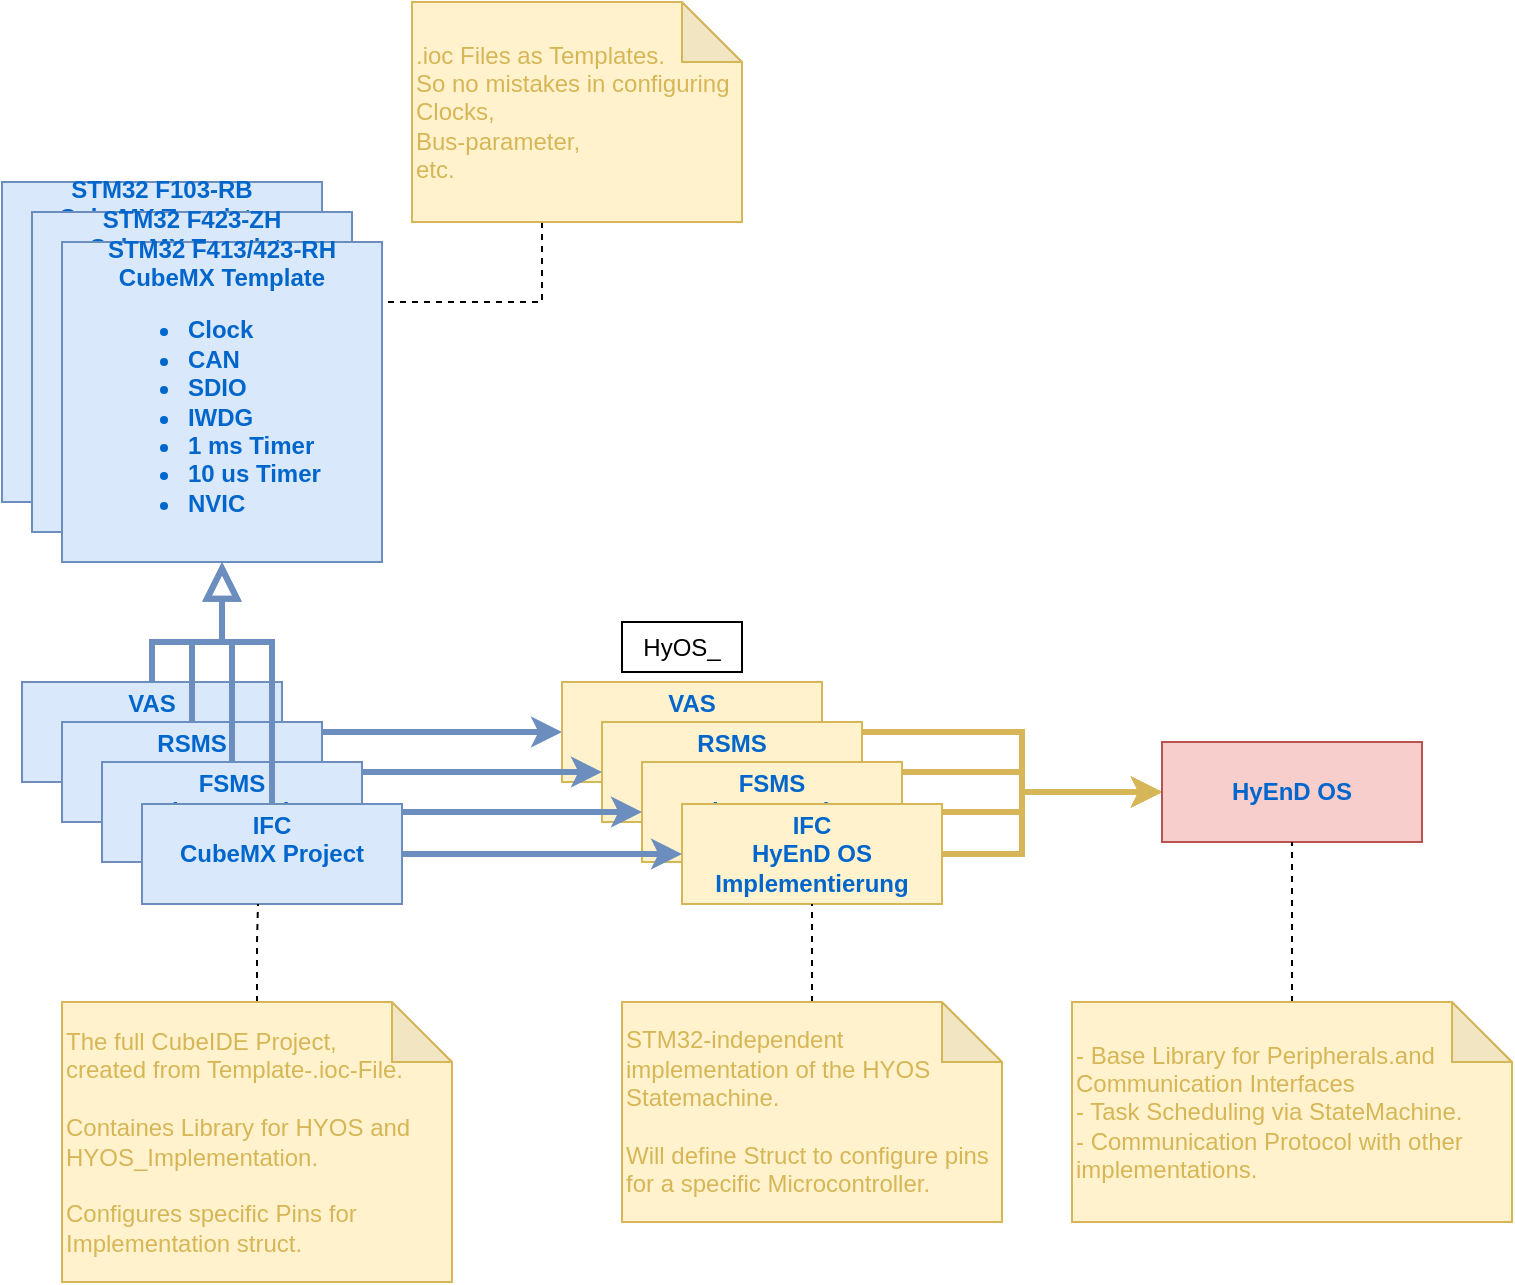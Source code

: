<mxfile version="15.4.0" type="device"><diagram id="IVUQsfUW-W8x1znTYo2F" name="Seite-1"><mxGraphModel dx="937" dy="594" grid="1" gridSize="10" guides="1" tooltips="1" connect="1" arrows="1" fold="1" page="1" pageScale="1" pageWidth="1654" pageHeight="2336" math="0" shadow="0"><root><mxCell id="0"/><mxCell id="1" parent="0"/><mxCell id="FfbqYOO5VjzNVHSL7w0Q-22" style="edgeStyle=orthogonalEdgeStyle;rounded=0;orthogonalLoop=1;jettySize=auto;html=1;strokeWidth=3;fillColor=#dae8fc;strokeColor=#6c8ebf;" parent="1" source="FfbqYOO5VjzNVHSL7w0Q-5" target="FfbqYOO5VjzNVHSL7w0Q-9" edge="1"><mxGeometry relative="1" as="geometry"/></mxCell><mxCell id="FfbqYOO5VjzNVHSL7w0Q-5" value="&lt;b&gt;&lt;font color=&quot;#0066cc&quot;&gt;VAS&lt;br&gt;CubeMX Project&lt;br&gt;&lt;br&gt;&lt;/font&gt;&lt;/b&gt;" style="rounded=0;whiteSpace=wrap;html=1;fillColor=#dae8fc;strokeColor=#6c8ebf;" parent="1" vertex="1"><mxGeometry x="400" y="400" width="130" height="50" as="geometry"/></mxCell><mxCell id="FfbqYOO5VjzNVHSL7w0Q-6" value="&lt;b&gt;&lt;font color=&quot;#0066cc&quot;&gt;RSMS&lt;br&gt;CubeMX Project&lt;br&gt;&lt;br&gt;&lt;/font&gt;&lt;/b&gt;" style="rounded=0;whiteSpace=wrap;html=1;fillColor=#dae8fc;strokeColor=#6c8ebf;" parent="1" vertex="1"><mxGeometry x="420" y="420" width="130" height="50" as="geometry"/></mxCell><mxCell id="FfbqYOO5VjzNVHSL7w0Q-29" style="edgeStyle=orthogonalEdgeStyle;rounded=0;orthogonalLoop=1;jettySize=auto;html=1;strokeWidth=3;fillColor=#fff2cc;strokeColor=#d6b656;" parent="1" source="FfbqYOO5VjzNVHSL7w0Q-9" target="FfbqYOO5VjzNVHSL7w0Q-13" edge="1"><mxGeometry relative="1" as="geometry"><Array as="points"><mxPoint x="900" y="425"/><mxPoint x="900" y="455"/></Array></mxGeometry></mxCell><mxCell id="FfbqYOO5VjzNVHSL7w0Q-9" value="&lt;b&gt;&lt;font color=&quot;#0066cc&quot;&gt;VAS&lt;br&gt;CubeMX Project&lt;br&gt;&lt;br&gt;&lt;/font&gt;&lt;/b&gt;" style="rounded=0;whiteSpace=wrap;html=1;fillColor=#fff2cc;strokeColor=#d6b656;" parent="1" vertex="1"><mxGeometry x="670" y="400" width="130" height="50" as="geometry"/></mxCell><mxCell id="FfbqYOO5VjzNVHSL7w0Q-28" style="edgeStyle=orthogonalEdgeStyle;rounded=0;orthogonalLoop=1;jettySize=auto;html=1;strokeWidth=3;fillColor=#fff2cc;strokeColor=#d6b656;" parent="1" source="FfbqYOO5VjzNVHSL7w0Q-10" target="FfbqYOO5VjzNVHSL7w0Q-13" edge="1"><mxGeometry relative="1" as="geometry"><Array as="points"><mxPoint x="900" y="445"/><mxPoint x="900" y="455"/></Array></mxGeometry></mxCell><mxCell id="FfbqYOO5VjzNVHSL7w0Q-10" value="&lt;b&gt;&lt;font color=&quot;#0066cc&quot;&gt;RSMS&lt;br&gt;CubeMX Project&lt;br&gt;&lt;br&gt;&lt;/font&gt;&lt;/b&gt;" style="rounded=0;whiteSpace=wrap;html=1;fillColor=#fff2cc;strokeColor=#d6b656;" parent="1" vertex="1"><mxGeometry x="690" y="420" width="130" height="50" as="geometry"/></mxCell><mxCell id="FfbqYOO5VjzNVHSL7w0Q-27" style="edgeStyle=orthogonalEdgeStyle;rounded=0;orthogonalLoop=1;jettySize=auto;html=1;strokeWidth=3;fillColor=#fff2cc;strokeColor=#d6b656;" parent="1" source="FfbqYOO5VjzNVHSL7w0Q-11" target="FfbqYOO5VjzNVHSL7w0Q-13" edge="1"><mxGeometry relative="1" as="geometry"><Array as="points"><mxPoint x="900" y="465"/><mxPoint x="900" y="455"/></Array></mxGeometry></mxCell><mxCell id="FfbqYOO5VjzNVHSL7w0Q-11" value="&lt;b&gt;&lt;font color=&quot;#0066cc&quot;&gt;FSMS&lt;br&gt;CubeMX Project&lt;br&gt;&lt;br&gt;&lt;/font&gt;&lt;/b&gt;" style="rounded=0;whiteSpace=wrap;html=1;fillColor=#fff2cc;strokeColor=#d6b656;" parent="1" vertex="1"><mxGeometry x="710" y="440" width="130" height="50" as="geometry"/></mxCell><mxCell id="FfbqYOO5VjzNVHSL7w0Q-26" style="edgeStyle=orthogonalEdgeStyle;rounded=0;orthogonalLoop=1;jettySize=auto;html=1;strokeWidth=3;fillColor=#fff2cc;strokeColor=#d6b656;" parent="1" source="FfbqYOO5VjzNVHSL7w0Q-12" target="FfbqYOO5VjzNVHSL7w0Q-13" edge="1"><mxGeometry relative="1" as="geometry"><Array as="points"><mxPoint x="900" y="486"/><mxPoint x="900" y="455"/></Array></mxGeometry></mxCell><mxCell id="FfbqYOO5VjzNVHSL7w0Q-12" value="&lt;b&gt;&lt;font color=&quot;#0066cc&quot;&gt;IFC&lt;br&gt;HyEnD OS Implementierung&lt;br&gt;&lt;/font&gt;&lt;/b&gt;" style="rounded=0;whiteSpace=wrap;html=1;fillColor=#fff2cc;strokeColor=#d6b656;" parent="1" vertex="1"><mxGeometry x="730" y="461" width="130" height="50" as="geometry"/></mxCell><mxCell id="FfbqYOO5VjzNVHSL7w0Q-1" value="&lt;b&gt;&lt;font color=&quot;#0066cc&quot;&gt;STM32 F103-RB&lt;br&gt;CubeMX Template&lt;br&gt;&lt;ul&gt;&lt;li style=&quot;text-align: left&quot;&gt;&lt;b&gt;&lt;font color=&quot;#0066cc&quot;&gt;Clock&lt;/font&gt;&lt;/b&gt;&lt;/li&gt;&lt;li style=&quot;text-align: left&quot;&gt;&lt;b&gt;&lt;font color=&quot;#0066cc&quot;&gt;CAN&lt;/font&gt;&lt;/b&gt;&lt;/li&gt;&lt;li style=&quot;text-align: left&quot;&gt;&lt;b&gt;&lt;font color=&quot;#0066cc&quot;&gt;SDIO&lt;/font&gt;&lt;/b&gt;&lt;/li&gt;&lt;li style=&quot;text-align: left&quot;&gt;&lt;b&gt;&lt;font color=&quot;#0066cc&quot;&gt;IWDG&lt;/font&gt;&lt;/b&gt;&lt;/li&gt;&lt;li style=&quot;text-align: left&quot;&gt;&lt;b&gt;&lt;font color=&quot;#0066cc&quot;&gt;1 ms Timer&lt;/font&gt;&lt;/b&gt;&lt;/li&gt;&lt;li style=&quot;text-align: left&quot;&gt;10 us Timer&lt;/li&gt;&lt;li style=&quot;text-align: left&quot;&gt;NVIC&lt;/li&gt;&lt;/ul&gt;&lt;br&gt;&lt;/font&gt;&lt;/b&gt;" style="rounded=0;whiteSpace=wrap;html=1;fillColor=#dae8fc;strokeColor=#6c8ebf;" parent="1" vertex="1"><mxGeometry x="390" y="150" width="160" height="160" as="geometry"/></mxCell><mxCell id="FfbqYOO5VjzNVHSL7w0Q-2" value="&lt;b&gt;&lt;font color=&quot;#0066cc&quot;&gt;STM32 F423-ZH&lt;br&gt;CubeMX Template&lt;br&gt;&lt;ul&gt;&lt;li style=&quot;text-align: left&quot;&gt;&lt;b&gt;&lt;font color=&quot;#0066cc&quot;&gt;Clock&lt;/font&gt;&lt;/b&gt;&lt;/li&gt;&lt;li style=&quot;text-align: left&quot;&gt;&lt;b&gt;&lt;font color=&quot;#0066cc&quot;&gt;CAN&lt;/font&gt;&lt;/b&gt;&lt;/li&gt;&lt;li style=&quot;text-align: left&quot;&gt;&lt;b&gt;&lt;font color=&quot;#0066cc&quot;&gt;SDIO&lt;/font&gt;&lt;/b&gt;&lt;/li&gt;&lt;li style=&quot;text-align: left&quot;&gt;&lt;b&gt;&lt;font color=&quot;#0066cc&quot;&gt;IWDG&lt;/font&gt;&lt;/b&gt;&lt;/li&gt;&lt;li style=&quot;text-align: left&quot;&gt;&lt;b&gt;&lt;font color=&quot;#0066cc&quot;&gt;1 ms Timer&lt;/font&gt;&lt;/b&gt;&lt;/li&gt;&lt;li style=&quot;text-align: left&quot;&gt;10 us Timer&lt;/li&gt;&lt;li style=&quot;text-align: left&quot;&gt;NVIC&lt;/li&gt;&lt;/ul&gt;&lt;br&gt;&lt;/font&gt;&lt;/b&gt;" style="rounded=0;whiteSpace=wrap;html=1;fillColor=#dae8fc;strokeColor=#6c8ebf;" parent="1" vertex="1"><mxGeometry x="405" y="165" width="160" height="160" as="geometry"/></mxCell><mxCell id="FfbqYOO5VjzNVHSL7w0Q-4" value="&lt;b&gt;&lt;font color=&quot;#0066cc&quot;&gt;STM32 F413/423-RH&lt;br&gt;CubeMX Template&lt;br&gt;&lt;ul&gt;&lt;li style=&quot;text-align: left&quot;&gt;&lt;b&gt;&lt;font color=&quot;#0066cc&quot;&gt;Clock&lt;/font&gt;&lt;/b&gt;&lt;/li&gt;&lt;li style=&quot;text-align: left&quot;&gt;&lt;b&gt;&lt;font color=&quot;#0066cc&quot;&gt;CAN&lt;/font&gt;&lt;/b&gt;&lt;/li&gt;&lt;li style=&quot;text-align: left&quot;&gt;&lt;b&gt;&lt;font color=&quot;#0066cc&quot;&gt;SDIO&lt;/font&gt;&lt;/b&gt;&lt;/li&gt;&lt;li style=&quot;text-align: left&quot;&gt;&lt;b&gt;&lt;font color=&quot;#0066cc&quot;&gt;IWDG&lt;/font&gt;&lt;/b&gt;&lt;/li&gt;&lt;li style=&quot;text-align: left&quot;&gt;&lt;b&gt;&lt;font color=&quot;#0066cc&quot;&gt;1 ms Timer&lt;/font&gt;&lt;/b&gt;&lt;/li&gt;&lt;li style=&quot;text-align: left&quot;&gt;10 us Timer&lt;/li&gt;&lt;li style=&quot;text-align: left&quot;&gt;NVIC&lt;/li&gt;&lt;/ul&gt;&lt;br&gt;&lt;/font&gt;&lt;/b&gt;" style="rounded=0;whiteSpace=wrap;html=1;fillColor=#dae8fc;strokeColor=#6c8ebf;" parent="1" vertex="1"><mxGeometry x="420" y="180" width="160" height="160" as="geometry"/></mxCell><mxCell id="FfbqYOO5VjzNVHSL7w0Q-14" style="edgeStyle=orthogonalEdgeStyle;rounded=0;orthogonalLoop=1;jettySize=auto;html=1;strokeWidth=3;fillColor=#dae8fc;strokeColor=#6c8ebf;endArrow=block;endFill=0;endSize=12;" parent="1" source="FfbqYOO5VjzNVHSL7w0Q-5" target="FfbqYOO5VjzNVHSL7w0Q-4" edge="1"><mxGeometry relative="1" as="geometry"><Array as="points"><mxPoint x="465" y="380"/><mxPoint x="500" y="380"/></Array></mxGeometry></mxCell><mxCell id="FfbqYOO5VjzNVHSL7w0Q-21" style="edgeStyle=orthogonalEdgeStyle;rounded=0;orthogonalLoop=1;jettySize=auto;html=1;strokeWidth=3;fillColor=#dae8fc;strokeColor=#6c8ebf;" parent="1" source="FfbqYOO5VjzNVHSL7w0Q-6" target="FfbqYOO5VjzNVHSL7w0Q-10" edge="1"><mxGeometry relative="1" as="geometry"/></mxCell><mxCell id="FfbqYOO5VjzNVHSL7w0Q-17" style="edgeStyle=orthogonalEdgeStyle;rounded=0;orthogonalLoop=1;jettySize=auto;html=1;strokeWidth=3;fillColor=#dae8fc;strokeColor=#6c8ebf;endArrow=block;endFill=0;endSize=12;" parent="1" source="FfbqYOO5VjzNVHSL7w0Q-7" target="FfbqYOO5VjzNVHSL7w0Q-4" edge="1"><mxGeometry relative="1" as="geometry"><Array as="points"><mxPoint x="505" y="380"/><mxPoint x="500" y="380"/></Array></mxGeometry></mxCell><mxCell id="FfbqYOO5VjzNVHSL7w0Q-20" style="edgeStyle=orthogonalEdgeStyle;rounded=0;orthogonalLoop=1;jettySize=auto;html=1;strokeWidth=3;fillColor=#dae8fc;strokeColor=#6c8ebf;" parent="1" source="FfbqYOO5VjzNVHSL7w0Q-7" target="FfbqYOO5VjzNVHSL7w0Q-11" edge="1"><mxGeometry relative="1" as="geometry"/></mxCell><mxCell id="FfbqYOO5VjzNVHSL7w0Q-7" value="&lt;b&gt;&lt;font color=&quot;#0066cc&quot;&gt;FSMS&lt;br&gt;CubeMX Project&lt;br&gt;&lt;br&gt;&lt;/font&gt;&lt;/b&gt;" style="rounded=0;whiteSpace=wrap;html=1;fillColor=#dae8fc;strokeColor=#6c8ebf;" parent="1" vertex="1"><mxGeometry x="440" y="440" width="130" height="50" as="geometry"/></mxCell><mxCell id="FfbqYOO5VjzNVHSL7w0Q-18" style="edgeStyle=orthogonalEdgeStyle;rounded=0;orthogonalLoop=1;jettySize=auto;html=1;strokeWidth=3;fillColor=#dae8fc;strokeColor=#6c8ebf;" parent="1" source="FfbqYOO5VjzNVHSL7w0Q-8" target="FfbqYOO5VjzNVHSL7w0Q-12" edge="1"><mxGeometry relative="1" as="geometry"/></mxCell><mxCell id="FfbqYOO5VjzNVHSL7w0Q-8" value="&lt;b&gt;&lt;font color=&quot;#0066cc&quot;&gt;IFC&lt;br&gt;CubeMX Project&lt;br&gt;&lt;br&gt;&lt;/font&gt;&lt;/b&gt;" style="rounded=0;whiteSpace=wrap;html=1;fillColor=#dae8fc;strokeColor=#6c8ebf;" parent="1" vertex="1"><mxGeometry x="460" y="461" width="130" height="50" as="geometry"/></mxCell><mxCell id="FfbqYOO5VjzNVHSL7w0Q-13" value="&lt;b&gt;&lt;font color=&quot;#0066cc&quot;&gt;HyEnD OS&lt;br&gt;&lt;/font&gt;&lt;/b&gt;" style="rounded=0;whiteSpace=wrap;html=1;fillColor=#f8cecc;strokeColor=#b85450;" parent="1" vertex="1"><mxGeometry x="970" y="430" width="130" height="50" as="geometry"/></mxCell><mxCell id="FfbqYOO5VjzNVHSL7w0Q-30" value="HyOS_" style="rounded=0;whiteSpace=wrap;html=1;" parent="1" vertex="1"><mxGeometry x="700" y="370" width="60" height="25" as="geometry"/></mxCell><mxCell id="xJ2z5jGtwQl5C_B2RrqG-2" style="edgeStyle=orthogonalEdgeStyle;rounded=0;orthogonalLoop=1;jettySize=auto;html=1;dashed=1;endArrow=none;endFill=0;" edge="1" parent="1" source="xJ2z5jGtwQl5C_B2RrqG-1" target="FfbqYOO5VjzNVHSL7w0Q-4"><mxGeometry relative="1" as="geometry"><Array as="points"><mxPoint x="660" y="210"/></Array></mxGeometry></mxCell><mxCell id="xJ2z5jGtwQl5C_B2RrqG-1" value=".ioc Files as Templates.&lt;br&gt;So no mistakes in configuring&lt;br&gt;Clocks,&lt;br&gt;Bus-parameter,&amp;nbsp;&lt;br&gt;etc." style="shape=note;whiteSpace=wrap;html=1;backgroundOutline=1;darkOpacity=0.05;fillColor=#fff2cc;strokeColor=#D6B656;align=left;fontColor=#D6B656;" vertex="1" parent="1"><mxGeometry x="595" y="60" width="165" height="110" as="geometry"/></mxCell><mxCell id="xJ2z5jGtwQl5C_B2RrqG-4" style="edgeStyle=orthogonalEdgeStyle;rounded=0;orthogonalLoop=1;jettySize=auto;html=1;dashed=1;fontColor=#D6B656;endArrow=none;endFill=0;" edge="1" parent="1" source="xJ2z5jGtwQl5C_B2RrqG-3" target="FfbqYOO5VjzNVHSL7w0Q-12"><mxGeometry relative="1" as="geometry"/></mxCell><mxCell id="xJ2z5jGtwQl5C_B2RrqG-3" value="STM32-independent implementation of the HYOS Statemachine.&lt;br&gt;&lt;br&gt;Will define Struct to configure pins for a specific Microcontroller." style="shape=note;whiteSpace=wrap;html=1;backgroundOutline=1;darkOpacity=0.05;fillColor=#fff2cc;strokeColor=#D6B656;align=left;fontColor=#D6B656;" vertex="1" parent="1"><mxGeometry x="700" y="560" width="190" height="110" as="geometry"/></mxCell><mxCell id="xJ2z5jGtwQl5C_B2RrqG-6" style="edgeStyle=orthogonalEdgeStyle;rounded=0;orthogonalLoop=1;jettySize=auto;html=1;dashed=1;fontColor=#D6B656;endArrow=none;endFill=0;" edge="1" parent="1" source="xJ2z5jGtwQl5C_B2RrqG-5" target="FfbqYOO5VjzNVHSL7w0Q-13"><mxGeometry relative="1" as="geometry"/></mxCell><mxCell id="xJ2z5jGtwQl5C_B2RrqG-5" value="- Base Library for Peripherals.and Communication Interfaces&lt;br&gt;- Task Scheduling via StateMachine.&lt;br&gt;- Communication Protocol with other implementations." style="shape=note;whiteSpace=wrap;html=1;backgroundOutline=1;darkOpacity=0.05;fillColor=#fff2cc;strokeColor=#D6B656;align=left;fontColor=#D6B656;" vertex="1" parent="1"><mxGeometry x="925" y="560" width="220" height="110" as="geometry"/></mxCell><mxCell id="xJ2z5jGtwQl5C_B2RrqG-12" style="edgeStyle=orthogonalEdgeStyle;rounded=0;orthogonalLoop=1;jettySize=auto;html=1;dashed=1;fontColor=#D6B656;endArrow=none;endFill=0;endSize=12;" edge="1" parent="1" source="xJ2z5jGtwQl5C_B2RrqG-7" target="FfbqYOO5VjzNVHSL7w0Q-8"><mxGeometry relative="1" as="geometry"><Array as="points"><mxPoint x="518" y="530"/><mxPoint x="518" y="530"/></Array></mxGeometry></mxCell><mxCell id="xJ2z5jGtwQl5C_B2RrqG-7" value="The full CubeIDE Project,&lt;br&gt;created from Template-.ioc-File.&lt;br&gt;&lt;br&gt;Containes Library for HYOS and HYOS_Implementation.&lt;br&gt;&lt;br&gt;Configures specific Pins for Implementation struct." style="shape=note;whiteSpace=wrap;html=1;backgroundOutline=1;darkOpacity=0.05;fillColor=#fff2cc;strokeColor=#D6B656;align=left;fontColor=#D6B656;" vertex="1" parent="1"><mxGeometry x="420" y="560" width="195" height="140" as="geometry"/></mxCell><mxCell id="xJ2z5jGtwQl5C_B2RrqG-9" value="" style="edgeStyle=orthogonalEdgeStyle;rounded=0;orthogonalLoop=1;jettySize=auto;html=1;strokeWidth=3;fillColor=#dae8fc;strokeColor=#6c8ebf;endArrow=none;" edge="1" parent="1"><mxGeometry relative="1" as="geometry"><mxPoint x="525" y="461" as="sourcePoint"/><mxPoint x="485" y="420" as="targetPoint"/><Array as="points"><mxPoint x="525" y="380"/><mxPoint x="485" y="380"/></Array></mxGeometry></mxCell></root></mxGraphModel></diagram></mxfile>
